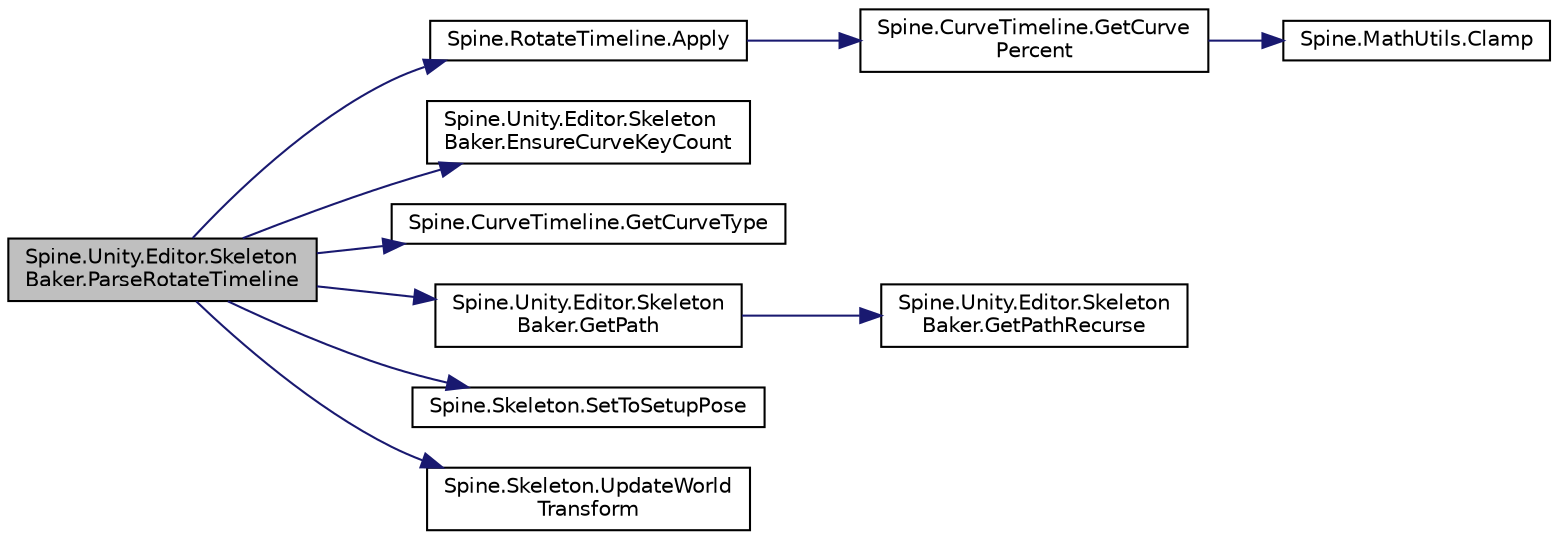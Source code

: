 digraph "Spine.Unity.Editor.SkeletonBaker.ParseRotateTimeline"
{
 // LATEX_PDF_SIZE
  edge [fontname="Helvetica",fontsize="10",labelfontname="Helvetica",labelfontsize="10"];
  node [fontname="Helvetica",fontsize="10",shape=record];
  rankdir="LR";
  Node1 [label="Spine.Unity.Editor.Skeleton\lBaker.ParseRotateTimeline",height=0.2,width=0.4,color="black", fillcolor="grey75", style="filled", fontcolor="black",tooltip=" "];
  Node1 -> Node2 [color="midnightblue",fontsize="10",style="solid"];
  Node2 [label="Spine.RotateTimeline.Apply",height=0.2,width=0.4,color="black", fillcolor="white", style="filled",URL="$class_spine_1_1_rotate_timeline.html#a3b3e4cf2156400da2452f7d1c5ab3bdd",tooltip="Sets the value(s) for the specified time."];
  Node2 -> Node3 [color="midnightblue",fontsize="10",style="solid"];
  Node3 [label="Spine.CurveTimeline.GetCurve\lPercent",height=0.2,width=0.4,color="black", fillcolor="white", style="filled",URL="$class_spine_1_1_curve_timeline.html#aecaa64a855f59f759923bd2edc0f71a5",tooltip=" "];
  Node3 -> Node4 [color="midnightblue",fontsize="10",style="solid"];
  Node4 [label="Spine.MathUtils.Clamp",height=0.2,width=0.4,color="black", fillcolor="white", style="filled",URL="$class_spine_1_1_math_utils.html#a3b8ef063e95d6adf57582ded0defd8e7",tooltip=" "];
  Node1 -> Node5 [color="midnightblue",fontsize="10",style="solid"];
  Node5 [label="Spine.Unity.Editor.Skeleton\lBaker.EnsureCurveKeyCount",height=0.2,width=0.4,color="black", fillcolor="white", style="filled",URL="$class_spine_1_1_unity_1_1_editor_1_1_skeleton_baker.html#a0f2b660fea828303e957f78e81cbcab2",tooltip=" "];
  Node1 -> Node6 [color="midnightblue",fontsize="10",style="solid"];
  Node6 [label="Spine.CurveTimeline.GetCurveType",height=0.2,width=0.4,color="black", fillcolor="white", style="filled",URL="$class_spine_1_1_curve_timeline.html#aa1705d1f68800d28998ed7ff9f5a6360",tooltip=" "];
  Node1 -> Node7 [color="midnightblue",fontsize="10",style="solid"];
  Node7 [label="Spine.Unity.Editor.Skeleton\lBaker.GetPath",height=0.2,width=0.4,color="black", fillcolor="white", style="filled",URL="$class_spine_1_1_unity_1_1_editor_1_1_skeleton_baker.html#a4f676fb3b06c045a21886ce579e2610f",tooltip=" "];
  Node7 -> Node8 [color="midnightblue",fontsize="10",style="solid"];
  Node8 [label="Spine.Unity.Editor.Skeleton\lBaker.GetPathRecurse",height=0.2,width=0.4,color="black", fillcolor="white", style="filled",URL="$class_spine_1_1_unity_1_1_editor_1_1_skeleton_baker.html#ae66478beef6e0ec59ef575ff139ea9d7",tooltip=" "];
  Node1 -> Node9 [color="midnightblue",fontsize="10",style="solid"];
  Node9 [label="Spine.Skeleton.SetToSetupPose",height=0.2,width=0.4,color="black", fillcolor="white", style="filled",URL="$class_spine_1_1_skeleton.html#a1633fed9631208f0f1da9a29c75eb90a",tooltip="Sets the bones, constraints, and slots to their setup pose values."];
  Node1 -> Node10 [color="midnightblue",fontsize="10",style="solid"];
  Node10 [label="Spine.Skeleton.UpdateWorld\lTransform",height=0.2,width=0.4,color="black", fillcolor="white", style="filled",URL="$class_spine_1_1_skeleton.html#a108d4c6208e6c9a1ed4ca6bd50da1aa2",tooltip="Updates the world transform for each bone and applies constraints."];
}
